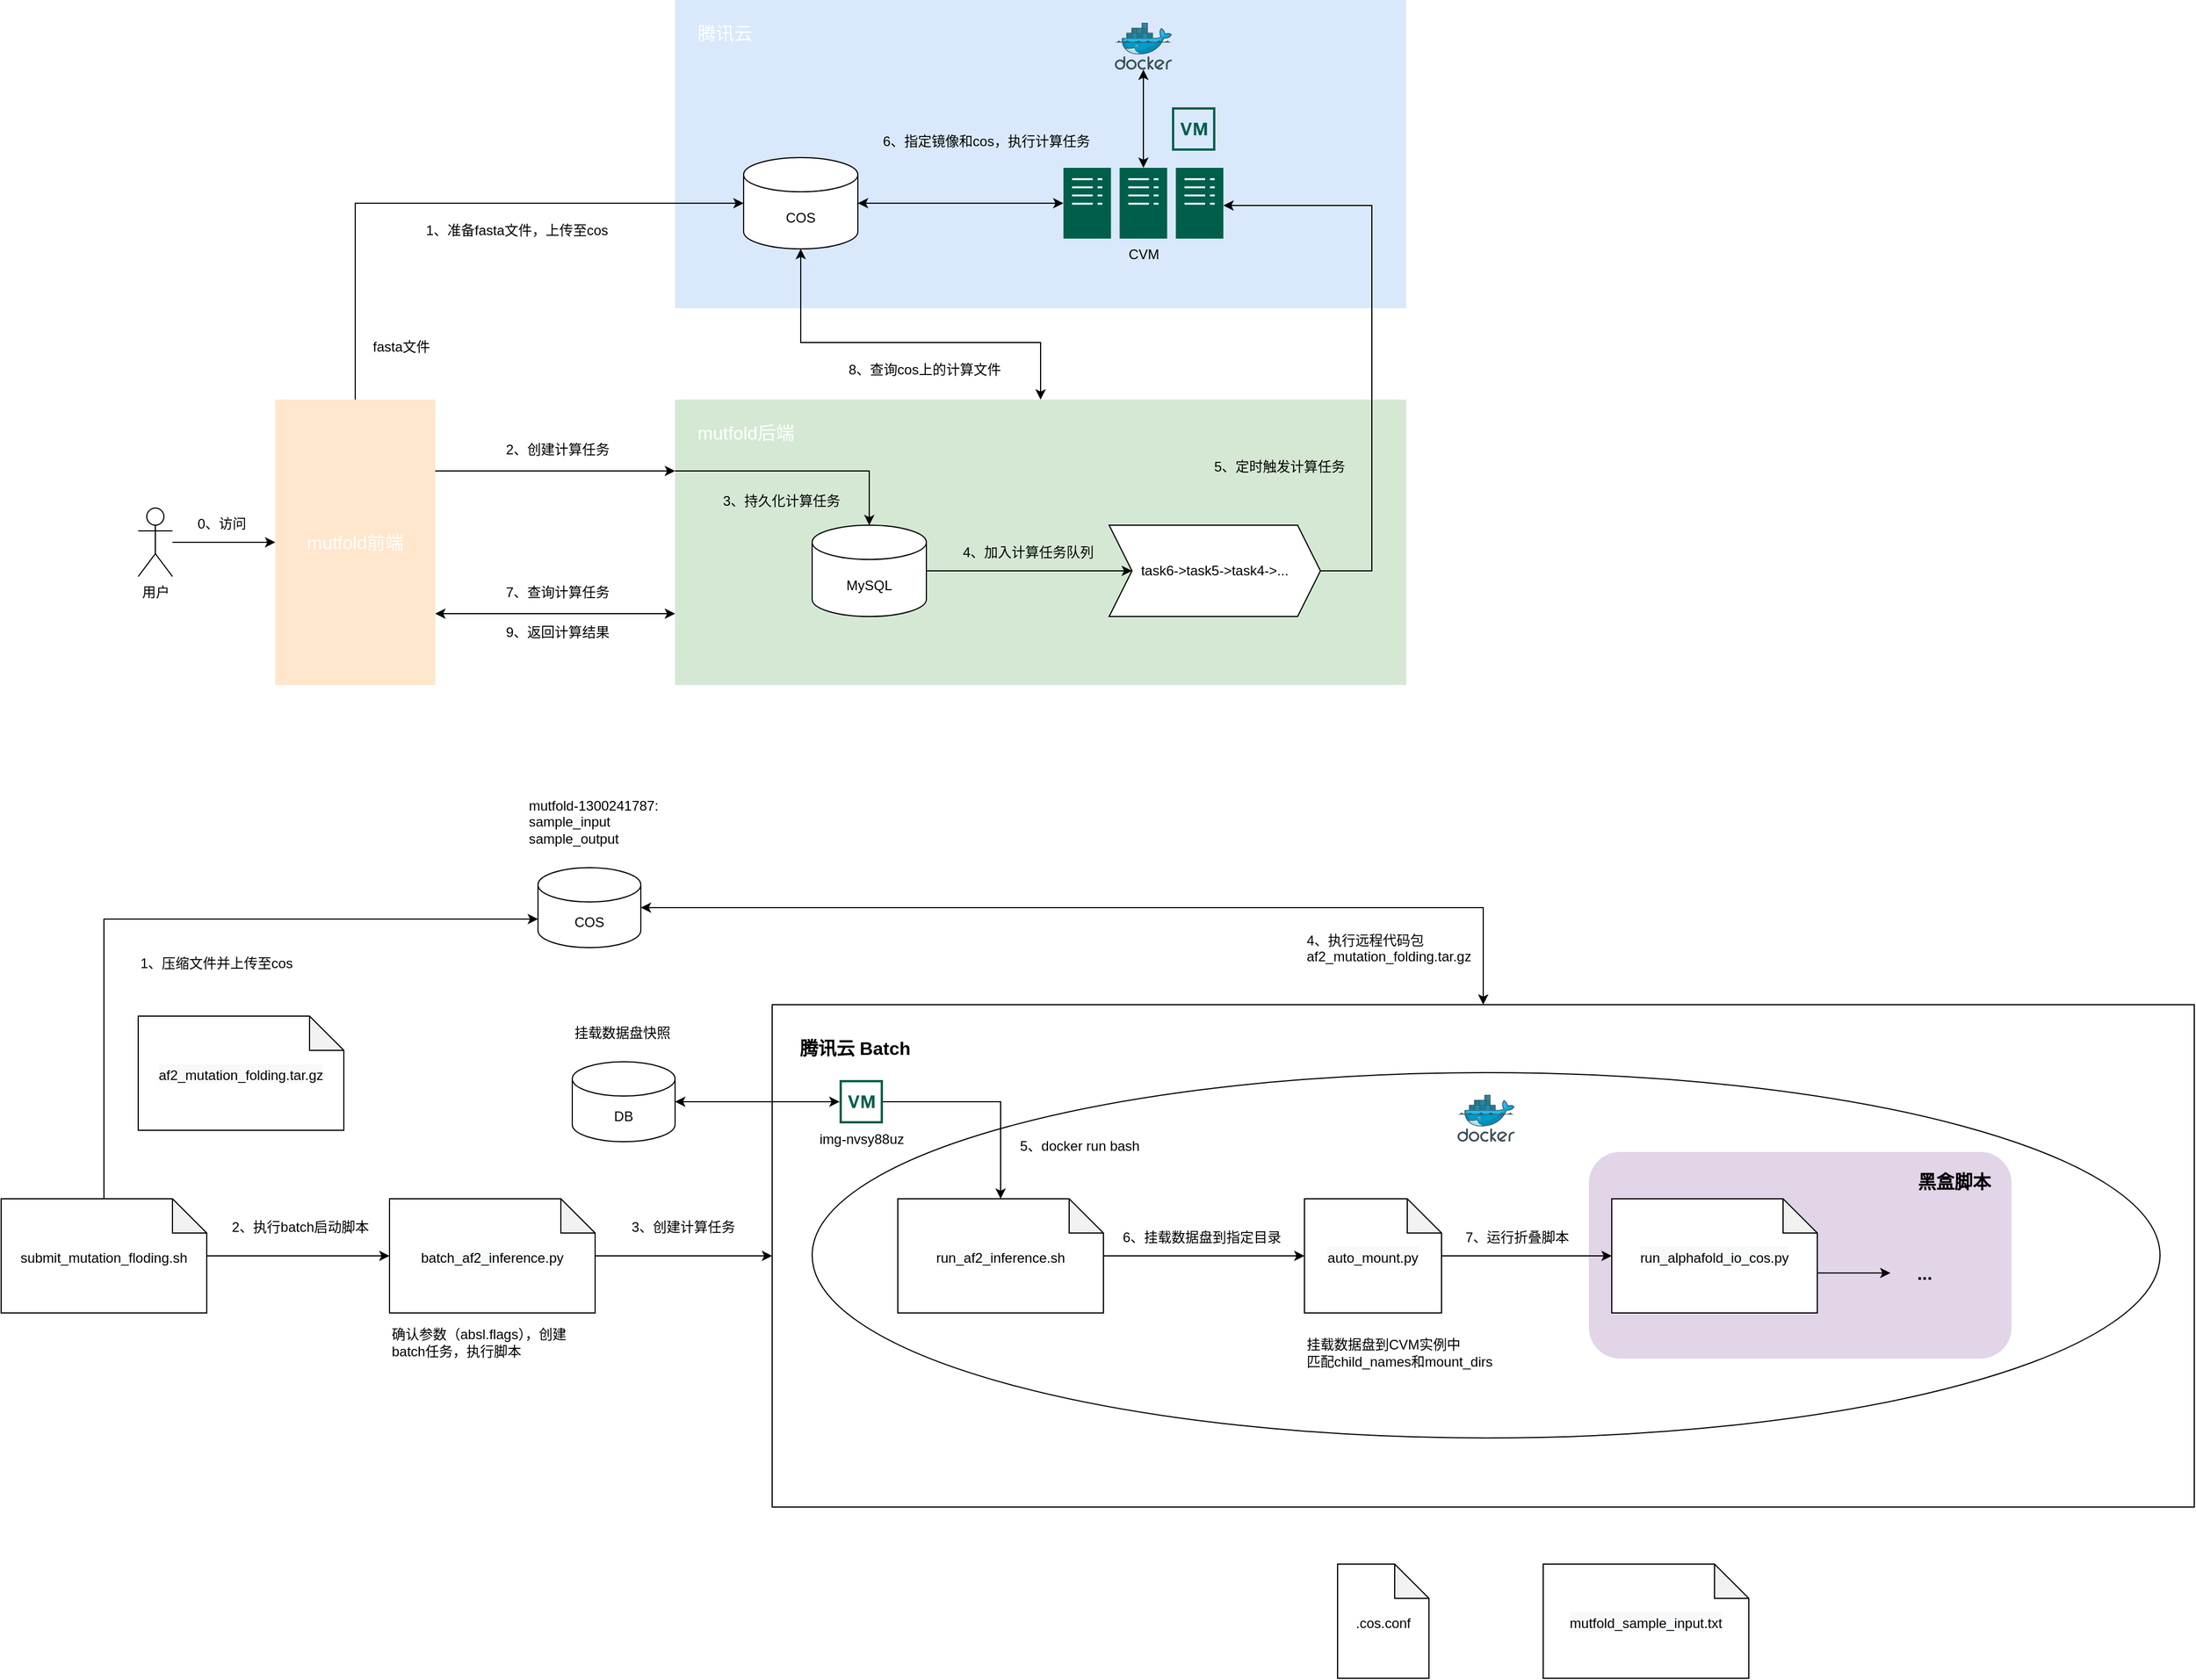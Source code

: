 <mxfile version="16.6.4" type="github">
  <diagram id="PaMLHSJBzjiJ5cQbQYLu" name="Page-1">
    <mxGraphModel dx="1878" dy="1049" grid="1" gridSize="10" guides="1" tooltips="1" connect="1" arrows="1" fold="1" page="1" pageScale="1" pageWidth="827" pageHeight="1169" math="0" shadow="0">
      <root>
        <mxCell id="0" />
        <mxCell id="1" parent="0" />
        <mxCell id="-6lMQvuyPs8rFw9tTsgk-43" value="&lt;font style=&quot;font-size: 16px&quot;&gt;&lt;b&gt;&amp;nbsp; &amp;nbsp;&lt;font style=&quot;font-size: 16px&quot;&gt; &amp;nbsp;腾讯云 Batch&lt;/font&gt;&lt;br&gt;&lt;br&gt;&lt;br&gt;&lt;br&gt;&lt;br&gt;&lt;br&gt;&lt;br&gt;&lt;br&gt;&lt;br&gt;&lt;br&gt;&lt;br&gt;&lt;br&gt;&lt;br&gt;&lt;br&gt;&lt;br&gt;&lt;br&gt;&lt;br&gt;&lt;br&gt;&lt;br&gt;&lt;br&gt;&lt;/b&gt;&lt;/font&gt;" style="rounded=0;whiteSpace=wrap;html=1;fontSize=12;fontColor=#000000;align=left;" vertex="1" parent="1">
          <mxGeometry x="775" y="1040" width="1245" height="440" as="geometry" />
        </mxCell>
        <mxCell id="-6lMQvuyPs8rFw9tTsgk-79" value="" style="ellipse;whiteSpace=wrap;html=1;fontSize=16;fontColor=#000000;" vertex="1" parent="1">
          <mxGeometry x="810" y="1099.5" width="1180" height="320" as="geometry" />
        </mxCell>
        <mxCell id="-6lMQvuyPs8rFw9tTsgk-72" value="" style="rounded=1;whiteSpace=wrap;html=1;fontSize=12;fillColor=#e1d5e7;strokeColor=none;" vertex="1" parent="1">
          <mxGeometry x="1490" y="1169" width="370" height="181" as="geometry" />
        </mxCell>
        <mxCell id="BWl7ARk_XlkrGarGOwxK-12" value="&lt;font style=&quot;font-size: 16px&quot;&gt;&lt;font color=&quot;#ffffff&quot;&gt;&lt;font style=&quot;font-size: 16px&quot;&gt;&amp;nbsp; &amp;nbsp; mutfold后端&lt;br&gt;&lt;br&gt;&lt;br&gt;&lt;/font&gt;&lt;br&gt;&lt;br&gt;&lt;br&gt;&lt;br&gt;&lt;br&gt;&lt;br&gt;&lt;br&gt;&lt;/font&gt;&lt;br&gt;&lt;/font&gt;" style="rounded=0;whiteSpace=wrap;html=1;fillColor=#d5e8d4;strokeColor=none;align=left;" parent="1" vertex="1">
          <mxGeometry x="690" y="510" width="640" height="250" as="geometry" />
        </mxCell>
        <mxCell id="-6lMQvuyPs8rFw9tTsgk-23" value="&lt;div style=&quot;font-size: 16px&quot;&gt;&lt;font style=&quot;font-size: 16px&quot; color=&quot;#ffffff&quot;&gt;&amp;nbsp; &amp;nbsp; 腾讯云&lt;/font&gt;&lt;/div&gt;&lt;div style=&quot;font-size: 16px&quot;&gt;&lt;font style=&quot;font-size: 16px&quot; color=&quot;#ffffff&quot;&gt;&lt;br&gt;&lt;/font&gt;&lt;/div&gt;&lt;font style=&quot;font-size: 16px&quot;&gt;&lt;font color=&quot;#ffffff&quot;&gt;&lt;br&gt;&lt;br&gt;&lt;br&gt;&lt;br&gt;&lt;br&gt;&lt;br&gt;&lt;br&gt;&lt;br&gt;&lt;br&gt;&lt;/font&gt;&lt;br&gt;&lt;/font&gt;" style="rounded=0;whiteSpace=wrap;html=1;align=left;fillColor=#dae8fc;strokeColor=none;" vertex="1" parent="1">
          <mxGeometry x="690" y="160" width="640" height="270" as="geometry" />
        </mxCell>
        <mxCell id="BWl7ARk_XlkrGarGOwxK-1" value="1、准备fasta文件，上传至cos" style="text;whiteSpace=wrap;html=1;" parent="1" vertex="1">
          <mxGeometry x="470" y="348" width="180" height="30" as="geometry" />
        </mxCell>
        <mxCell id="BWl7ARk_XlkrGarGOwxK-2" value="2、创建计算任务" style="text;whiteSpace=wrap;html=1;" parent="1" vertex="1">
          <mxGeometry x="540" y="540" width="100" height="30" as="geometry" />
        </mxCell>
        <mxCell id="BWl7ARk_XlkrGarGOwxK-4" value="fasta文件" style="shape=image;html=1;verticalAlign=top;verticalLabelPosition=bottom;labelBackgroundColor=#ffffff;imageAspect=0;aspect=fixed;image=https://cdn2.iconfinder.com/data/icons/essential-web-1-1/50/files-pages-print-copy-papers-128.png" parent="1" vertex="1">
          <mxGeometry x="430" y="410" width="40" height="40" as="geometry" />
        </mxCell>
        <mxCell id="BWl7ARk_XlkrGarGOwxK-5" value="COS" style="shape=cylinder3;whiteSpace=wrap;html=1;boundedLbl=1;backgroundOutline=1;size=15;" parent="1" vertex="1">
          <mxGeometry x="750" y="298" width="100" height="80" as="geometry" />
        </mxCell>
        <mxCell id="BWl7ARk_XlkrGarGOwxK-16" style="edgeStyle=orthogonalEdgeStyle;rounded=0;orthogonalLoop=1;jettySize=auto;html=1;exitX=1;exitY=0.25;exitDx=0;exitDy=0;entryX=0;entryY=0.25;entryDx=0;entryDy=0;" parent="1" source="BWl7ARk_XlkrGarGOwxK-6" target="BWl7ARk_XlkrGarGOwxK-12" edge="1">
          <mxGeometry relative="1" as="geometry" />
        </mxCell>
        <mxCell id="-6lMQvuyPs8rFw9tTsgk-14" style="edgeStyle=orthogonalEdgeStyle;rounded=0;orthogonalLoop=1;jettySize=auto;html=1;exitX=1;exitY=0.75;exitDx=0;exitDy=0;entryX=0;entryY=0.75;entryDx=0;entryDy=0;startArrow=classic;startFill=1;" edge="1" parent="1" source="BWl7ARk_XlkrGarGOwxK-6" target="BWl7ARk_XlkrGarGOwxK-12">
          <mxGeometry relative="1" as="geometry" />
        </mxCell>
        <mxCell id="-6lMQvuyPs8rFw9tTsgk-27" style="edgeStyle=orthogonalEdgeStyle;rounded=0;orthogonalLoop=1;jettySize=auto;html=1;entryX=0;entryY=0.5;entryDx=0;entryDy=0;entryPerimeter=0;fontSize=16;fontColor=#FFFFFF;startArrow=none;startFill=0;endArrow=classic;endFill=1;" edge="1" parent="1" source="BWl7ARk_XlkrGarGOwxK-6" target="BWl7ARk_XlkrGarGOwxK-5">
          <mxGeometry relative="1" as="geometry">
            <Array as="points">
              <mxPoint x="410" y="338" />
            </Array>
          </mxGeometry>
        </mxCell>
        <mxCell id="BWl7ARk_XlkrGarGOwxK-6" value="&lt;font style=&quot;font-size: 16px&quot; color=&quot;#ffffff&quot;&gt;mutfold前端&lt;/font&gt;" style="rounded=0;whiteSpace=wrap;html=1;fillColor=#ffe6cc;strokeColor=none;" parent="1" vertex="1">
          <mxGeometry x="340" y="510" width="140" height="250" as="geometry" />
        </mxCell>
        <mxCell id="BWl7ARk_XlkrGarGOwxK-9" style="edgeStyle=orthogonalEdgeStyle;rounded=0;orthogonalLoop=1;jettySize=auto;html=1;" parent="1" source="BWl7ARk_XlkrGarGOwxK-8" target="BWl7ARk_XlkrGarGOwxK-6" edge="1">
          <mxGeometry relative="1" as="geometry" />
        </mxCell>
        <mxCell id="BWl7ARk_XlkrGarGOwxK-8" value="用户" style="shape=umlActor;verticalLabelPosition=bottom;verticalAlign=top;html=1;outlineConnect=0;" parent="1" vertex="1">
          <mxGeometry x="220" y="605" width="30" height="60" as="geometry" />
        </mxCell>
        <mxCell id="-6lMQvuyPs8rFw9tTsgk-19" style="edgeStyle=orthogonalEdgeStyle;rounded=0;orthogonalLoop=1;jettySize=auto;html=1;exitX=0.5;exitY=0;exitDx=0;exitDy=0;entryX=0.5;entryY=1;entryDx=0;entryDy=0;entryPerimeter=0;startArrow=classic;startFill=1;" edge="1" parent="1" source="BWl7ARk_XlkrGarGOwxK-12" target="BWl7ARk_XlkrGarGOwxK-5">
          <mxGeometry relative="1" as="geometry">
            <Array as="points">
              <mxPoint x="1010" y="460" />
              <mxPoint x="800" y="460" />
            </Array>
          </mxGeometry>
        </mxCell>
        <mxCell id="BWl7ARk_XlkrGarGOwxK-13" value="" style="sketch=0;pointerEvents=1;shadow=0;dashed=0;html=1;strokeColor=none;fillColor=#005F4B;labelPosition=center;verticalLabelPosition=bottom;verticalAlign=top;align=center;outlineConnect=0;shape=mxgraph.veeam2.vm_snapshot;" parent="1" vertex="1">
          <mxGeometry x="1125" y="254" width="38" height="38" as="geometry" />
        </mxCell>
        <mxCell id="-6lMQvuyPs8rFw9tTsgk-11" style="edgeStyle=orthogonalEdgeStyle;rounded=0;orthogonalLoop=1;jettySize=auto;html=1;startArrow=classic;startFill=1;" edge="1" parent="1" source="BWl7ARk_XlkrGarGOwxK-14" target="BWl7ARk_XlkrGarGOwxK-15">
          <mxGeometry relative="1" as="geometry" />
        </mxCell>
        <mxCell id="-6lMQvuyPs8rFw9tTsgk-13" style="edgeStyle=orthogonalEdgeStyle;rounded=0;orthogonalLoop=1;jettySize=auto;html=1;startArrow=classic;startFill=1;" edge="1" parent="1" source="BWl7ARk_XlkrGarGOwxK-14" target="BWl7ARk_XlkrGarGOwxK-5">
          <mxGeometry relative="1" as="geometry" />
        </mxCell>
        <mxCell id="BWl7ARk_XlkrGarGOwxK-14" value="CVM" style="sketch=0;pointerEvents=1;shadow=0;dashed=0;html=1;strokeColor=none;fillColor=#005F4B;labelPosition=center;verticalLabelPosition=bottom;verticalAlign=top;align=center;outlineConnect=0;shape=mxgraph.veeam2.server_cluster;" parent="1" vertex="1">
          <mxGeometry x="1030" y="307" width="140" height="62" as="geometry" />
        </mxCell>
        <mxCell id="BWl7ARk_XlkrGarGOwxK-15" value="" style="sketch=0;aspect=fixed;html=1;points=[];align=center;image;fontSize=12;image=img/lib/mscae/Docker.svg;" parent="1" vertex="1">
          <mxGeometry x="1075" y="180" width="50" height="41" as="geometry" />
        </mxCell>
        <mxCell id="-6lMQvuyPs8rFw9tTsgk-2" value="5、定时触发计算任务" style="text;whiteSpace=wrap;html=1;" vertex="1" parent="1">
          <mxGeometry x="1160" y="555" width="121" height="30" as="geometry" />
        </mxCell>
        <mxCell id="-6lMQvuyPs8rFw9tTsgk-8" style="edgeStyle=orthogonalEdgeStyle;rounded=0;orthogonalLoop=1;jettySize=auto;html=1;" edge="1" parent="1" source="-6lMQvuyPs8rFw9tTsgk-3" target="-6lMQvuyPs8rFw9tTsgk-7">
          <mxGeometry relative="1" as="geometry" />
        </mxCell>
        <mxCell id="-6lMQvuyPs8rFw9tTsgk-3" value="MySQL" style="shape=cylinder3;whiteSpace=wrap;html=1;boundedLbl=1;backgroundOutline=1;size=15;" vertex="1" parent="1">
          <mxGeometry x="810" y="620" width="100" height="80" as="geometry" />
        </mxCell>
        <mxCell id="-6lMQvuyPs8rFw9tTsgk-6" value="3、持久化计算任务" style="text;whiteSpace=wrap;html=1;" vertex="1" parent="1">
          <mxGeometry x="730" y="585" width="120" height="30" as="geometry" />
        </mxCell>
        <mxCell id="-6lMQvuyPs8rFw9tTsgk-10" style="edgeStyle=orthogonalEdgeStyle;rounded=0;orthogonalLoop=1;jettySize=auto;html=1;exitX=1;exitY=0.5;exitDx=0;exitDy=0;" edge="1" parent="1" source="-6lMQvuyPs8rFw9tTsgk-7" target="BWl7ARk_XlkrGarGOwxK-14">
          <mxGeometry relative="1" as="geometry">
            <Array as="points">
              <mxPoint x="1300" y="660" />
              <mxPoint x="1300" y="340" />
            </Array>
          </mxGeometry>
        </mxCell>
        <mxCell id="-6lMQvuyPs8rFw9tTsgk-7" value="task6-&amp;gt;task5-&amp;gt;task4-&amp;gt;..." style="shape=step;perimeter=stepPerimeter;whiteSpace=wrap;html=1;fixedSize=1;" vertex="1" parent="1">
          <mxGeometry x="1070" y="620" width="185" height="80" as="geometry" />
        </mxCell>
        <mxCell id="-6lMQvuyPs8rFw9tTsgk-9" value="4、加入计算任务队列" style="text;whiteSpace=wrap;html=1;" vertex="1" parent="1">
          <mxGeometry x="940" y="630" width="120" height="30" as="geometry" />
        </mxCell>
        <mxCell id="-6lMQvuyPs8rFw9tTsgk-12" value="6、指定镜像和cos，执行计算任务" style="text;whiteSpace=wrap;html=1;" vertex="1" parent="1">
          <mxGeometry x="870" y="270" width="210" height="30" as="geometry" />
        </mxCell>
        <mxCell id="-6lMQvuyPs8rFw9tTsgk-16" value="7、查询计算任务" style="text;whiteSpace=wrap;html=1;" vertex="1" parent="1">
          <mxGeometry x="540" y="665" width="100" height="30" as="geometry" />
        </mxCell>
        <mxCell id="-6lMQvuyPs8rFw9tTsgk-17" value="9、返回计算结果" style="text;whiteSpace=wrap;html=1;" vertex="1" parent="1">
          <mxGeometry x="540" y="700" width="100" height="30" as="geometry" />
        </mxCell>
        <mxCell id="-6lMQvuyPs8rFw9tTsgk-20" value="8、查询cos上的计算文件" style="text;whiteSpace=wrap;html=1;" vertex="1" parent="1">
          <mxGeometry x="840" y="470" width="150" height="30" as="geometry" />
        </mxCell>
        <mxCell id="-6lMQvuyPs8rFw9tTsgk-26" value="0、访问" style="text;whiteSpace=wrap;html=1;" vertex="1" parent="1">
          <mxGeometry x="270" y="605" width="60" height="30" as="geometry" />
        </mxCell>
        <mxCell id="-6lMQvuyPs8rFw9tTsgk-29" value="&lt;font color=&quot;#000000&quot;&gt;&lt;font style=&quot;font-size: 12px&quot;&gt;.cos.conf&lt;/font&gt;&lt;br&gt;&lt;/font&gt;" style="shape=note;whiteSpace=wrap;html=1;backgroundOutline=1;darkOpacity=0.05;fontSize=16;fontColor=#FFFFFF;" vertex="1" parent="1">
          <mxGeometry x="1270" y="1530" width="80" height="100" as="geometry" />
        </mxCell>
        <mxCell id="-6lMQvuyPs8rFw9tTsgk-39" style="edgeStyle=orthogonalEdgeStyle;rounded=0;orthogonalLoop=1;jettySize=auto;html=1;entryX=0;entryY=0.5;entryDx=0;entryDy=0;entryPerimeter=0;fontSize=12;fontColor=#000000;startArrow=none;startFill=0;endArrow=classic;endFill=1;" edge="1" parent="1" source="-6lMQvuyPs8rFw9tTsgk-30" target="-6lMQvuyPs8rFw9tTsgk-38">
          <mxGeometry relative="1" as="geometry" />
        </mxCell>
        <mxCell id="-6lMQvuyPs8rFw9tTsgk-40" style="edgeStyle=orthogonalEdgeStyle;rounded=0;orthogonalLoop=1;jettySize=auto;html=1;entryX=0;entryY=0;entryDx=0;entryDy=45;entryPerimeter=0;fontSize=12;fontColor=#000000;startArrow=none;startFill=0;endArrow=classic;endFill=1;exitX=0.5;exitY=0;exitDx=0;exitDy=0;exitPerimeter=0;" edge="1" parent="1" source="-6lMQvuyPs8rFw9tTsgk-30" target="-6lMQvuyPs8rFw9tTsgk-31">
          <mxGeometry relative="1" as="geometry">
            <Array as="points">
              <mxPoint x="190" y="965" />
            </Array>
          </mxGeometry>
        </mxCell>
        <mxCell id="-6lMQvuyPs8rFw9tTsgk-30" value="&lt;font color=&quot;#000000&quot;&gt;&lt;font style=&quot;font-size: 12px&quot;&gt;submit_mutation_floding.sh&lt;/font&gt;&lt;br&gt;&lt;/font&gt;" style="shape=note;whiteSpace=wrap;html=1;backgroundOutline=1;darkOpacity=0.05;fontSize=16;fontColor=#FFFFFF;" vertex="1" parent="1">
          <mxGeometry x="100" y="1210" width="180" height="100" as="geometry" />
        </mxCell>
        <mxCell id="-6lMQvuyPs8rFw9tTsgk-55" style="edgeStyle=orthogonalEdgeStyle;rounded=0;orthogonalLoop=1;jettySize=auto;html=1;fontSize=12;fontColor=#000000;startArrow=classic;startFill=1;endArrow=classic;endFill=1;" edge="1" parent="1" source="-6lMQvuyPs8rFw9tTsgk-31" target="-6lMQvuyPs8rFw9tTsgk-43">
          <mxGeometry relative="1" as="geometry" />
        </mxCell>
        <mxCell id="-6lMQvuyPs8rFw9tTsgk-31" value="COS" style="shape=cylinder3;whiteSpace=wrap;html=1;boundedLbl=1;backgroundOutline=1;size=15;fontSize=12;fontColor=#000000;" vertex="1" parent="1">
          <mxGeometry x="570" y="920" width="90" height="70" as="geometry" />
        </mxCell>
        <mxCell id="-6lMQvuyPs8rFw9tTsgk-34" value="mutfold-1300241787:&lt;br&gt;sample_input&lt;br&gt;sample_output" style="text;html=1;strokeColor=none;fillColor=none;align=left;verticalAlign=middle;whiteSpace=wrap;rounded=0;fontSize=12;fontColor=#000000;" vertex="1" parent="1">
          <mxGeometry x="560" y="850" width="190" height="60" as="geometry" />
        </mxCell>
        <mxCell id="-6lMQvuyPs8rFw9tTsgk-36" value="&lt;span style=&quot;text-align: center ; text-indent: 0px ; background-color: rgb(248 , 249 , 250) ; display: inline ; float: none&quot;&gt;&lt;font color=&quot;#000000&quot; face=&quot;helvetica&quot;&gt;&lt;span style=&quot;font-size: 12px&quot;&gt;af2_mutation_folding.tar.gz&lt;/span&gt;&lt;/font&gt;&lt;br&gt;&lt;/span&gt;" style="shape=note;whiteSpace=wrap;html=1;backgroundOutline=1;darkOpacity=0.05;fontSize=16;fontColor=#FFFFFF;" vertex="1" parent="1">
          <mxGeometry x="220" y="1050" width="180" height="100" as="geometry" />
        </mxCell>
        <mxCell id="-6lMQvuyPs8rFw9tTsgk-45" style="edgeStyle=orthogonalEdgeStyle;rounded=0;orthogonalLoop=1;jettySize=auto;html=1;entryX=0;entryY=0.5;entryDx=0;entryDy=0;fontSize=12;fontColor=#000000;startArrow=none;startFill=0;endArrow=classic;endFill=1;" edge="1" parent="1" source="-6lMQvuyPs8rFw9tTsgk-38" target="-6lMQvuyPs8rFw9tTsgk-43">
          <mxGeometry relative="1" as="geometry" />
        </mxCell>
        <mxCell id="-6lMQvuyPs8rFw9tTsgk-38" value="&lt;span style=&quot;color: rgb(0 , 0 , 0) ; font-family: &amp;#34;helvetica&amp;#34; ; font-size: 12px ; font-style: normal ; font-weight: 400 ; letter-spacing: normal ; text-align: center ; text-indent: 0px ; text-transform: none ; word-spacing: 0px ; background-color: rgb(248 , 249 , 250) ; display: inline ; float: none&quot;&gt;batch_af2_inference.py&lt;/span&gt;" style="shape=note;whiteSpace=wrap;html=1;backgroundOutline=1;darkOpacity=0.05;fontSize=16;fontColor=#FFFFFF;" vertex="1" parent="1">
          <mxGeometry x="440" y="1210" width="180" height="100" as="geometry" />
        </mxCell>
        <mxCell id="-6lMQvuyPs8rFw9tTsgk-66" style="edgeStyle=orthogonalEdgeStyle;rounded=0;orthogonalLoop=1;jettySize=auto;html=1;entryX=0;entryY=0.5;entryDx=0;entryDy=0;entryPerimeter=0;fontSize=12;fontColor=#000000;startArrow=none;startFill=0;endArrow=classic;endFill=1;" edge="1" parent="1" source="-6lMQvuyPs8rFw9tTsgk-41" target="-6lMQvuyPs8rFw9tTsgk-65">
          <mxGeometry relative="1" as="geometry" />
        </mxCell>
        <mxCell id="-6lMQvuyPs8rFw9tTsgk-41" value="&lt;span style=&quot;color: rgb(0 , 0 , 0) ; font-family: &amp;#34;helvetica&amp;#34; ; font-size: 12px ; font-style: normal ; font-weight: 400 ; letter-spacing: normal ; text-align: center ; text-indent: 0px ; text-transform: none ; word-spacing: 0px ; background-color: rgb(248 , 249 , 250) ; display: inline ; float: none&quot;&gt;run_af2_inference.sh&lt;/span&gt;" style="shape=note;whiteSpace=wrap;html=1;backgroundOutline=1;darkOpacity=0.05;fontSize=16;fontColor=#FFFFFF;" vertex="1" parent="1">
          <mxGeometry x="885" y="1210" width="180" height="100" as="geometry" />
        </mxCell>
        <mxCell id="-6lMQvuyPs8rFw9tTsgk-42" value="确认参数（absl.flags），创建batch任务，执行脚本" style="text;html=1;strokeColor=none;fillColor=none;align=left;verticalAlign=middle;whiteSpace=wrap;rounded=0;fontSize=12;fontColor=#000000;" vertex="1" parent="1">
          <mxGeometry x="440" y="1321" width="180" height="30" as="geometry" />
        </mxCell>
        <mxCell id="-6lMQvuyPs8rFw9tTsgk-46" style="edgeStyle=orthogonalEdgeStyle;rounded=0;orthogonalLoop=1;jettySize=auto;html=1;entryX=0.5;entryY=0;entryDx=0;entryDy=0;entryPerimeter=0;fontSize=12;fontColor=#000000;startArrow=none;startFill=0;endArrow=classic;endFill=1;" edge="1" parent="1" source="-6lMQvuyPs8rFw9tTsgk-44" target="-6lMQvuyPs8rFw9tTsgk-41">
          <mxGeometry relative="1" as="geometry" />
        </mxCell>
        <mxCell id="-6lMQvuyPs8rFw9tTsgk-44" value="img-nvsy88uz" style="sketch=0;pointerEvents=1;shadow=0;dashed=0;html=1;strokeColor=none;fillColor=#005F4B;labelPosition=center;verticalLabelPosition=bottom;verticalAlign=top;align=center;outlineConnect=0;shape=mxgraph.veeam2.vm_snapshot;" vertex="1" parent="1">
          <mxGeometry x="834" y="1106" width="38" height="38" as="geometry" />
        </mxCell>
        <mxCell id="-6lMQvuyPs8rFw9tTsgk-47" value="&lt;span style=&quot;text-align: center ; text-indent: 0px ; background-color: rgb(248 , 249 , 250) ; display: inline ; float: none&quot;&gt;&lt;font color=&quot;#000000&quot; face=&quot;helvetica&quot;&gt;&lt;span style=&quot;font-size: 12px&quot;&gt;mutfold_sample_input.txt&lt;/span&gt;&lt;/font&gt;&lt;br&gt;&lt;/span&gt;" style="shape=note;whiteSpace=wrap;html=1;backgroundOutline=1;darkOpacity=0.05;fontSize=16;fontColor=#FFFFFF;" vertex="1" parent="1">
          <mxGeometry x="1450" y="1530" width="180" height="100" as="geometry" />
        </mxCell>
        <mxCell id="-6lMQvuyPs8rFw9tTsgk-48" value="" style="sketch=0;aspect=fixed;html=1;points=[];align=center;image;fontSize=12;image=img/lib/mscae/Docker.svg;fontColor=#000000;" vertex="1" parent="1">
          <mxGeometry x="1375" y="1119" width="50" height="41" as="geometry" />
        </mxCell>
        <mxCell id="-6lMQvuyPs8rFw9tTsgk-49" value="1、压缩文件并上传至cos" style="text;whiteSpace=wrap;html=1;" vertex="1" parent="1">
          <mxGeometry x="220" y="990" width="150" height="30" as="geometry" />
        </mxCell>
        <mxCell id="-6lMQvuyPs8rFw9tTsgk-50" value="2、执行batch启动脚本" style="text;whiteSpace=wrap;html=1;" vertex="1" parent="1">
          <mxGeometry x="300" y="1221" width="150" height="30" as="geometry" />
        </mxCell>
        <mxCell id="-6lMQvuyPs8rFw9tTsgk-51" value="3、创建计算任务" style="text;whiteSpace=wrap;html=1;" vertex="1" parent="1">
          <mxGeometry x="650" y="1221" width="150" height="30" as="geometry" />
        </mxCell>
        <mxCell id="-6lMQvuyPs8rFw9tTsgk-52" value="5、docker run bash" style="text;whiteSpace=wrap;html=1;" vertex="1" parent="1">
          <mxGeometry x="990" y="1150" width="150" height="30" as="geometry" />
        </mxCell>
        <mxCell id="-6lMQvuyPs8rFw9tTsgk-54" value="4、执行远程代码包&lt;br&gt;&lt;span style=&quot;font-family: &amp;#34;helvetica&amp;#34; ; text-align: center&quot;&gt;af2_mutation_folding.tar.gz&lt;/span&gt;" style="text;whiteSpace=wrap;html=1;" vertex="1" parent="1">
          <mxGeometry x="1241" y="970" width="150" height="30" as="geometry" />
        </mxCell>
        <mxCell id="-6lMQvuyPs8rFw9tTsgk-62" style="edgeStyle=orthogonalEdgeStyle;rounded=0;orthogonalLoop=1;jettySize=auto;html=1;fontSize=12;fontColor=#000000;startArrow=classic;startFill=1;endArrow=classic;endFill=1;" edge="1" parent="1" source="-6lMQvuyPs8rFw9tTsgk-58" target="-6lMQvuyPs8rFw9tTsgk-44">
          <mxGeometry relative="1" as="geometry" />
        </mxCell>
        <mxCell id="-6lMQvuyPs8rFw9tTsgk-58" value="DB" style="shape=cylinder3;whiteSpace=wrap;html=1;boundedLbl=1;backgroundOutline=1;size=15;fontSize=12;fontColor=#000000;" vertex="1" parent="1">
          <mxGeometry x="600" y="1090" width="90" height="70" as="geometry" />
        </mxCell>
        <mxCell id="-6lMQvuyPs8rFw9tTsgk-63" value="挂载数据盘快照" style="text;html=1;strokeColor=none;fillColor=none;align=left;verticalAlign=middle;whiteSpace=wrap;rounded=0;fontSize=12;fontColor=#000000;" vertex="1" parent="1">
          <mxGeometry x="600" y="1050" width="140" height="30" as="geometry" />
        </mxCell>
        <mxCell id="-6lMQvuyPs8rFw9tTsgk-68" style="edgeStyle=orthogonalEdgeStyle;rounded=0;orthogonalLoop=1;jettySize=auto;html=1;fontSize=12;fontColor=#000000;startArrow=none;startFill=0;endArrow=classic;endFill=1;" edge="1" parent="1" source="-6lMQvuyPs8rFw9tTsgk-65" target="-6lMQvuyPs8rFw9tTsgk-67">
          <mxGeometry relative="1" as="geometry" />
        </mxCell>
        <mxCell id="-6lMQvuyPs8rFw9tTsgk-65" value="&lt;span style=&quot;text-align: center ; text-indent: 0px ; background-color: rgb(248 , 249 , 250) ; display: inline ; float: none&quot;&gt;&lt;font color=&quot;#000000&quot; face=&quot;helvetica&quot;&gt;&lt;span style=&quot;font-size: 12px&quot;&gt;auto_mount.py&lt;/span&gt;&lt;/font&gt;&lt;br&gt;&lt;/span&gt;" style="shape=note;whiteSpace=wrap;html=1;backgroundOutline=1;darkOpacity=0.05;fontSize=16;fontColor=#FFFFFF;" vertex="1" parent="1">
          <mxGeometry x="1241" y="1210" width="120" height="100" as="geometry" />
        </mxCell>
        <mxCell id="-6lMQvuyPs8rFw9tTsgk-74" style="edgeStyle=orthogonalEdgeStyle;rounded=0;orthogonalLoop=1;jettySize=auto;html=1;exitX=0;exitY=0;exitDx=180;exitDy=65;exitPerimeter=0;entryX=0;entryY=0.5;entryDx=0;entryDy=0;fontSize=12;fontColor=#000000;startArrow=none;startFill=0;endArrow=classic;endFill=1;" edge="1" parent="1" source="-6lMQvuyPs8rFw9tTsgk-67" target="-6lMQvuyPs8rFw9tTsgk-73">
          <mxGeometry relative="1" as="geometry" />
        </mxCell>
        <mxCell id="-6lMQvuyPs8rFw9tTsgk-67" value="&lt;span style=&quot;text-align: center ; text-indent: 0px ; background-color: rgb(248 , 249 , 250) ; display: inline ; float: none&quot;&gt;&lt;font color=&quot;#000000&quot; face=&quot;helvetica&quot;&gt;&lt;span style=&quot;font-size: 12px&quot;&gt;run_alphafold_io_cos.py&lt;/span&gt;&lt;/font&gt;&lt;br&gt;&lt;/span&gt;" style="shape=note;whiteSpace=wrap;html=1;backgroundOutline=1;darkOpacity=0.05;fontSize=16;fontColor=#FFFFFF;" vertex="1" parent="1">
          <mxGeometry x="1510" y="1210" width="180" height="100" as="geometry" />
        </mxCell>
        <mxCell id="-6lMQvuyPs8rFw9tTsgk-70" value="挂载数据盘到CVM实例中&lt;br&gt;匹配child_names和mount_dirs" style="text;html=1;strokeColor=none;fillColor=none;align=left;verticalAlign=middle;whiteSpace=wrap;rounded=0;fontSize=12;fontColor=#000000;" vertex="1" parent="1">
          <mxGeometry x="1241" y="1330" width="170" height="30" as="geometry" />
        </mxCell>
        <mxCell id="-6lMQvuyPs8rFw9tTsgk-73" value="&lt;font style=&quot;font-size: 16px&quot;&gt;&lt;b&gt;...&lt;/b&gt;&lt;/font&gt;" style="text;html=1;strokeColor=none;fillColor=none;align=center;verticalAlign=middle;whiteSpace=wrap;rounded=0;fontSize=12;fontColor=#000000;" vertex="1" parent="1">
          <mxGeometry x="1754" y="1260" width="60" height="30" as="geometry" />
        </mxCell>
        <mxCell id="-6lMQvuyPs8rFw9tTsgk-75" value="&lt;span style=&quot;font-size: 16px&quot;&gt;&lt;b&gt;黑盒脚本&lt;/b&gt;&lt;/span&gt;" style="text;html=1;strokeColor=none;fillColor=none;align=center;verticalAlign=middle;whiteSpace=wrap;rounded=0;fontSize=12;fontColor=#000000;" vertex="1" parent="1">
          <mxGeometry x="1770" y="1180" width="80" height="30" as="geometry" />
        </mxCell>
        <mxCell id="-6lMQvuyPs8rFw9tTsgk-76" value="6、挂载数据盘到指定目录" style="text;whiteSpace=wrap;html=1;" vertex="1" parent="1">
          <mxGeometry x="1080" y="1230" width="150" height="30" as="geometry" />
        </mxCell>
        <mxCell id="-6lMQvuyPs8rFw9tTsgk-80" value="7、运行折叠脚本" style="text;whiteSpace=wrap;html=1;" vertex="1" parent="1">
          <mxGeometry x="1380" y="1230" width="110" height="30" as="geometry" />
        </mxCell>
        <mxCell id="-6lMQvuyPs8rFw9tTsgk-81" style="edgeStyle=orthogonalEdgeStyle;rounded=0;orthogonalLoop=1;jettySize=auto;html=1;exitX=0;exitY=0.25;exitDx=0;exitDy=0;entryX=0.5;entryY=0;entryDx=0;entryDy=0;entryPerimeter=0;fontSize=16;fontColor=#000000;startArrow=none;startFill=0;endArrow=classic;endFill=1;" edge="1" parent="1" source="BWl7ARk_XlkrGarGOwxK-12" target="-6lMQvuyPs8rFw9tTsgk-3">
          <mxGeometry relative="1" as="geometry">
            <Array as="points">
              <mxPoint x="860" y="573" />
            </Array>
          </mxGeometry>
        </mxCell>
      </root>
    </mxGraphModel>
  </diagram>
</mxfile>
